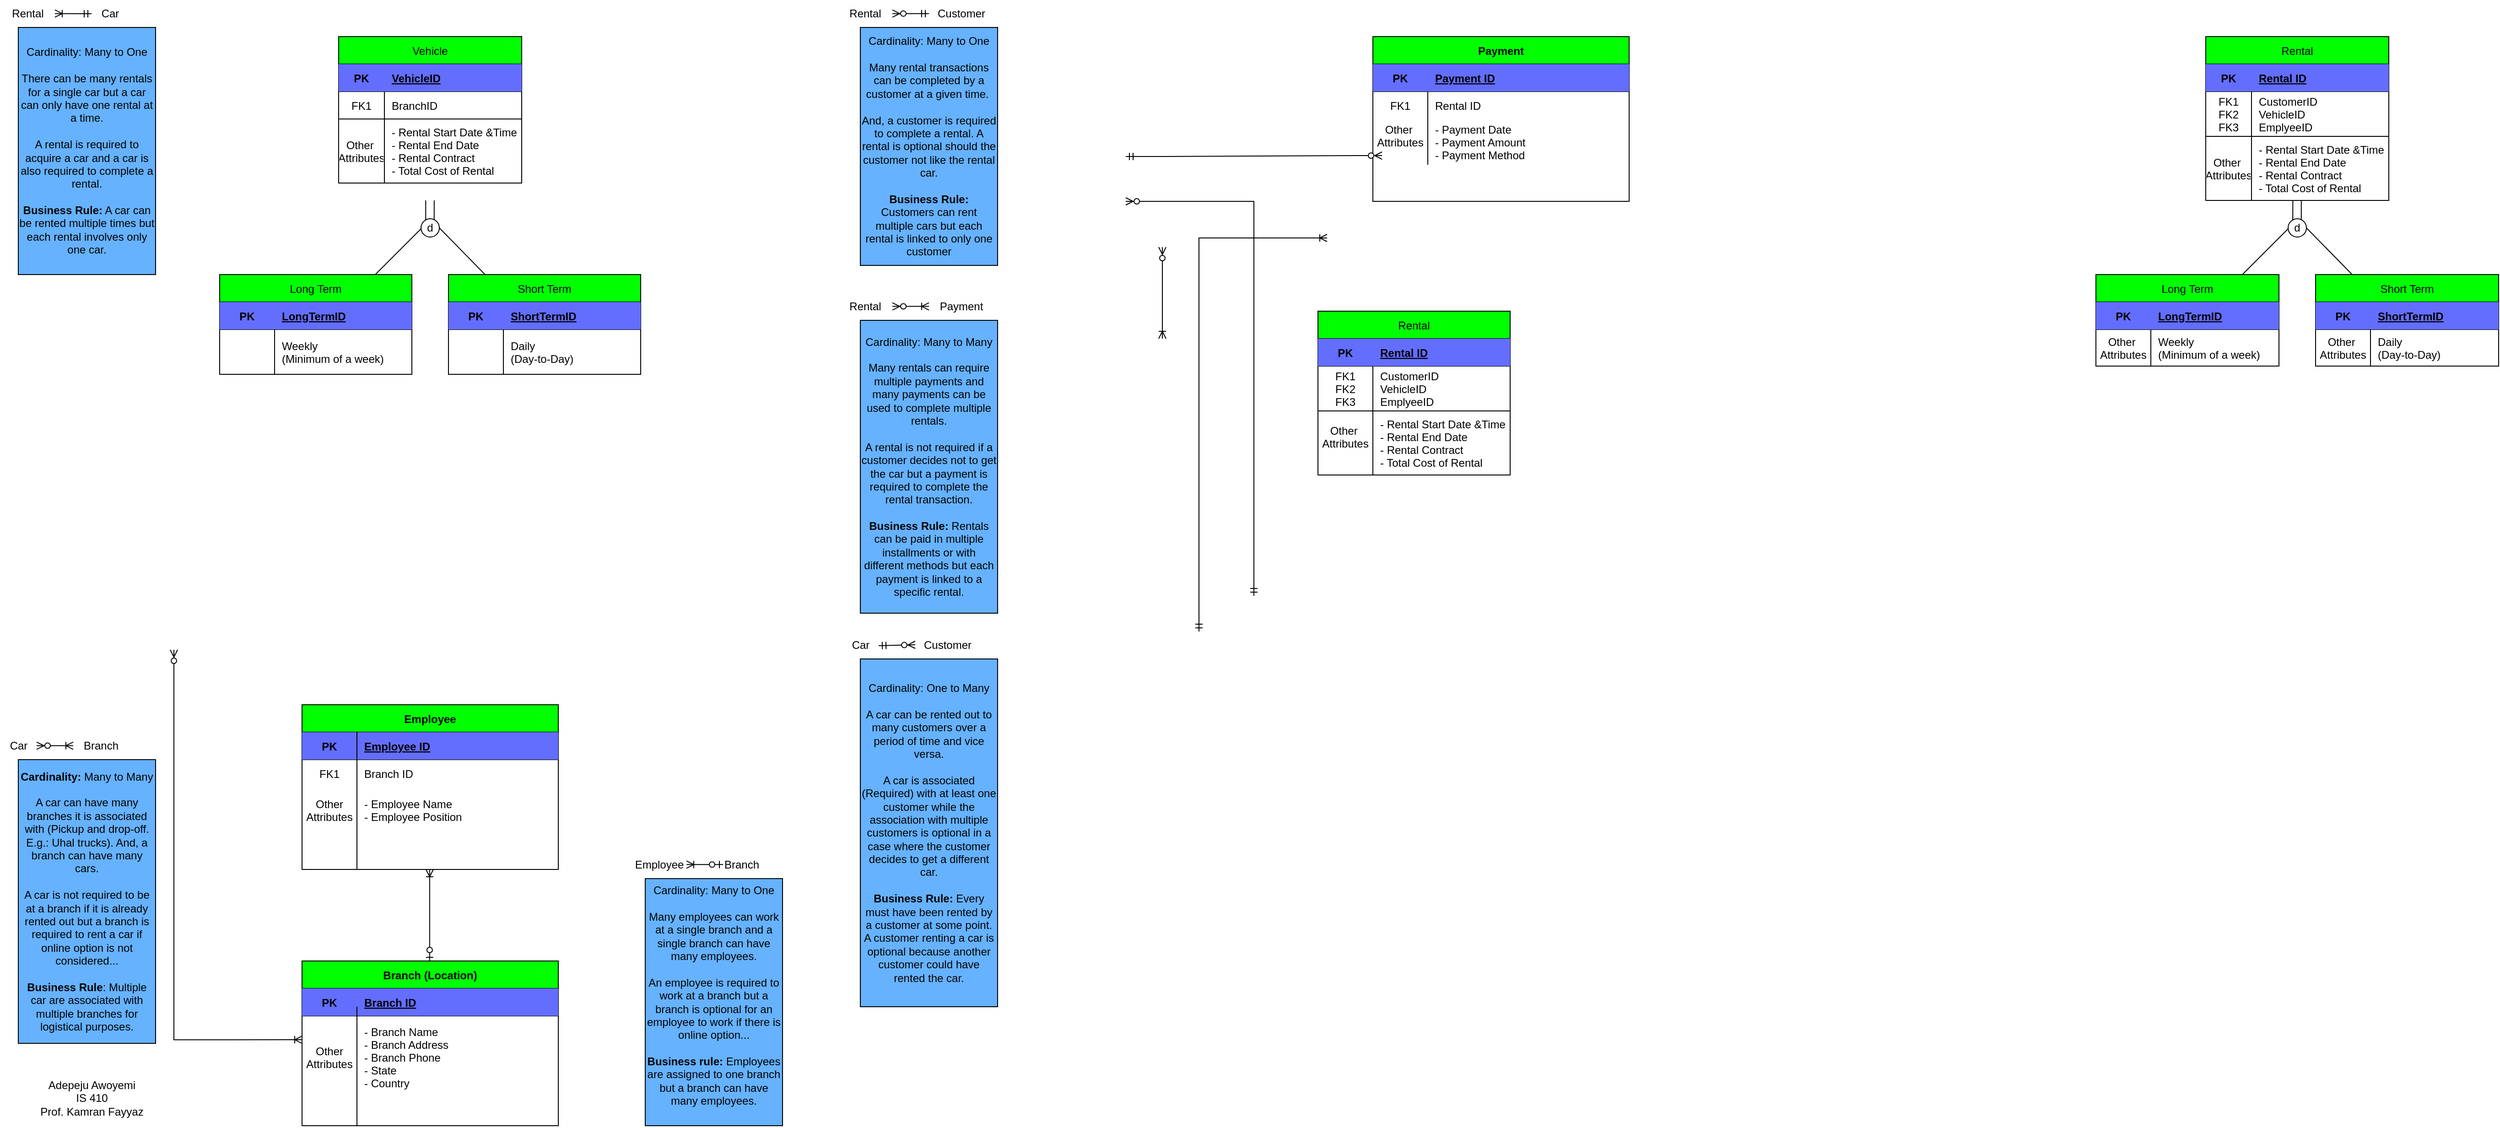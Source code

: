 <mxfile version="24.7.1" type="github">
  <diagram id="R2lEEEUBdFMjLlhIrx00" name="Page-1">
    <mxGraphModel dx="1400" dy="590" grid="1" gridSize="10" guides="1" tooltips="1" connect="1" arrows="1" fold="1" page="1" pageScale="1" pageWidth="850" pageHeight="1100" math="0" shadow="0" extFonts="Permanent Marker^https://fonts.googleapis.com/css?family=Permanent+Marker">
      <root>
        <mxCell id="0" />
        <mxCell id="1" parent="0" />
        <mxCell id="5-_W_V20jvPb3o29qMEB-8" value="Employee" style="shape=table;startSize=30;container=1;collapsible=1;childLayout=tableLayout;fixedRows=1;rowLines=0;fontStyle=1;align=center;resizeLast=1;fillColor=#00FF00;" vertex="1" parent="1">
          <mxGeometry x="360" y="770" width="280" height="180" as="geometry" />
        </mxCell>
        <mxCell id="5-_W_V20jvPb3o29qMEB-9" value="" style="shape=partialRectangle;collapsible=0;dropTarget=0;pointerEvents=0;fillColor=none;points=[[0,0.5],[1,0.5]];portConstraint=eastwest;top=0;left=0;right=0;bottom=1;" vertex="1" parent="5-_W_V20jvPb3o29qMEB-8">
          <mxGeometry y="30" width="280" height="30" as="geometry" />
        </mxCell>
        <mxCell id="5-_W_V20jvPb3o29qMEB-10" value="PK" style="shape=partialRectangle;overflow=hidden;connectable=0;fillColor=#636EFF;top=0;left=0;bottom=0;right=0;fontStyle=1;" vertex="1" parent="5-_W_V20jvPb3o29qMEB-9">
          <mxGeometry width="60" height="30" as="geometry">
            <mxRectangle width="60" height="30" as="alternateBounds" />
          </mxGeometry>
        </mxCell>
        <mxCell id="5-_W_V20jvPb3o29qMEB-11" value="Employee ID" style="shape=partialRectangle;overflow=hidden;connectable=0;fillColor=#636EFF;top=0;left=0;bottom=0;right=0;align=left;spacingLeft=6;fontStyle=5;" vertex="1" parent="5-_W_V20jvPb3o29qMEB-9">
          <mxGeometry x="60" width="220" height="30" as="geometry">
            <mxRectangle width="220" height="30" as="alternateBounds" />
          </mxGeometry>
        </mxCell>
        <mxCell id="5-_W_V20jvPb3o29qMEB-12" value="" style="shape=partialRectangle;collapsible=0;dropTarget=0;pointerEvents=0;fillColor=none;points=[[0,0.5],[1,0.5]];portConstraint=eastwest;top=0;left=0;right=0;bottom=0;" vertex="1" parent="5-_W_V20jvPb3o29qMEB-8">
          <mxGeometry y="60" width="280" height="30" as="geometry" />
        </mxCell>
        <mxCell id="5-_W_V20jvPb3o29qMEB-13" value="FK1" style="shape=partialRectangle;overflow=hidden;connectable=0;fillColor=none;top=0;left=0;bottom=0;right=0;" vertex="1" parent="5-_W_V20jvPb3o29qMEB-12">
          <mxGeometry width="60" height="30" as="geometry">
            <mxRectangle width="60" height="30" as="alternateBounds" />
          </mxGeometry>
        </mxCell>
        <mxCell id="5-_W_V20jvPb3o29qMEB-14" value="Branch ID" style="shape=partialRectangle;overflow=hidden;connectable=0;fillColor=none;top=0;left=0;bottom=0;right=0;align=left;spacingLeft=6;" vertex="1" parent="5-_W_V20jvPb3o29qMEB-12">
          <mxGeometry x="60" width="220" height="30" as="geometry">
            <mxRectangle width="220" height="30" as="alternateBounds" />
          </mxGeometry>
        </mxCell>
        <mxCell id="5-_W_V20jvPb3o29qMEB-15" value="" style="shape=partialRectangle;collapsible=0;dropTarget=0;pointerEvents=0;fillColor=none;points=[[0,0.5],[1,0.5]];portConstraint=eastwest;top=0;left=0;right=0;bottom=0;" vertex="1" parent="5-_W_V20jvPb3o29qMEB-8">
          <mxGeometry y="90" width="280" height="50" as="geometry" />
        </mxCell>
        <mxCell id="5-_W_V20jvPb3o29qMEB-16" value="Other&#xa;Attributes" style="shape=partialRectangle;overflow=hidden;connectable=0;fillColor=none;top=0;left=0;bottom=0;right=0;" vertex="1" parent="5-_W_V20jvPb3o29qMEB-15">
          <mxGeometry width="60" height="50" as="geometry">
            <mxRectangle width="60" height="50" as="alternateBounds" />
          </mxGeometry>
        </mxCell>
        <mxCell id="5-_W_V20jvPb3o29qMEB-17" value="- Employee Name&#xa;- Employee Position" style="shape=partialRectangle;overflow=hidden;connectable=0;fillColor=none;top=0;left=0;bottom=0;right=0;align=left;spacingLeft=6;" vertex="1" parent="5-_W_V20jvPb3o29qMEB-15">
          <mxGeometry x="60" width="220" height="50" as="geometry">
            <mxRectangle width="220" height="50" as="alternateBounds" />
          </mxGeometry>
        </mxCell>
        <mxCell id="5-_W_V20jvPb3o29qMEB-28" value="Vehicle" style="shape=table;startSize=30;container=1;collapsible=1;childLayout=tableLayout;fixedRows=1;rowLines=0;fontStyle=0;align=center;resizeLast=1;fillColor=#00FF00;" vertex="1" parent="1">
          <mxGeometry x="400" y="40" width="200" height="160" as="geometry" />
        </mxCell>
        <mxCell id="5-_W_V20jvPb3o29qMEB-29" value="" style="shape=partialRectangle;collapsible=0;dropTarget=0;pointerEvents=0;fillColor=none;points=[[0,0.5],[1,0.5]];portConstraint=eastwest;top=0;left=0;right=0;bottom=1;" vertex="1" parent="5-_W_V20jvPb3o29qMEB-28">
          <mxGeometry y="30" width="200" height="30" as="geometry" />
        </mxCell>
        <mxCell id="5-_W_V20jvPb3o29qMEB-30" value="PK" style="shape=partialRectangle;overflow=hidden;connectable=0;fillColor=#636EFF;top=0;left=0;bottom=0;right=0;fontStyle=1;" vertex="1" parent="5-_W_V20jvPb3o29qMEB-29">
          <mxGeometry width="50" height="30" as="geometry">
            <mxRectangle width="50" height="30" as="alternateBounds" />
          </mxGeometry>
        </mxCell>
        <mxCell id="5-_W_V20jvPb3o29qMEB-31" value="VehicleID" style="shape=partialRectangle;overflow=hidden;connectable=0;fillColor=#636EFF;top=0;left=0;bottom=0;right=0;align=left;spacingLeft=6;fontStyle=5;" vertex="1" parent="5-_W_V20jvPb3o29qMEB-29">
          <mxGeometry x="50" width="150" height="30" as="geometry">
            <mxRectangle width="150" height="30" as="alternateBounds" />
          </mxGeometry>
        </mxCell>
        <mxCell id="5-_W_V20jvPb3o29qMEB-32" value="" style="shape=partialRectangle;collapsible=0;dropTarget=0;pointerEvents=0;fillColor=none;points=[[0,0.5],[1,0.5]];portConstraint=eastwest;top=0;left=0;right=0;bottom=0;" vertex="1" parent="5-_W_V20jvPb3o29qMEB-28">
          <mxGeometry y="60" width="200" height="30" as="geometry" />
        </mxCell>
        <mxCell id="5-_W_V20jvPb3o29qMEB-33" value="FK1" style="shape=partialRectangle;overflow=hidden;connectable=0;fillColor=none;top=0;left=0;bottom=0;right=0;" vertex="1" parent="5-_W_V20jvPb3o29qMEB-32">
          <mxGeometry width="50" height="30" as="geometry">
            <mxRectangle width="50" height="30" as="alternateBounds" />
          </mxGeometry>
        </mxCell>
        <mxCell id="5-_W_V20jvPb3o29qMEB-34" value="BranchID" style="shape=partialRectangle;overflow=hidden;connectable=0;fillColor=none;top=0;left=0;bottom=0;right=0;align=left;spacingLeft=6;" vertex="1" parent="5-_W_V20jvPb3o29qMEB-32">
          <mxGeometry x="50" width="150" height="30" as="geometry">
            <mxRectangle width="150" height="30" as="alternateBounds" />
          </mxGeometry>
        </mxCell>
        <mxCell id="5-_W_V20jvPb3o29qMEB-38" value="" style="shape=partialRectangle;collapsible=0;dropTarget=0;pointerEvents=0;fillColor=none;points=[[0,0.5],[1,0.5]];portConstraint=eastwest;top=0;left=0;right=0;bottom=0;" vertex="1" parent="5-_W_V20jvPb3o29qMEB-28">
          <mxGeometry y="90" width="200" height="70" as="geometry" />
        </mxCell>
        <mxCell id="5-_W_V20jvPb3o29qMEB-39" value="Other &#xa;Attributes" style="shape=partialRectangle;overflow=hidden;connectable=0;fillColor=none;top=0;left=0;bottom=0;right=0;" vertex="1" parent="5-_W_V20jvPb3o29qMEB-38">
          <mxGeometry width="50" height="70" as="geometry">
            <mxRectangle width="50" height="70" as="alternateBounds" />
          </mxGeometry>
        </mxCell>
        <mxCell id="5-_W_V20jvPb3o29qMEB-40" value="- Rental Start Date &amp;Time&#xa;- Rental End Date &#xa;- Rental Contract&#xa;- Total Cost of Rental" style="shape=partialRectangle;overflow=hidden;connectable=0;fillColor=none;top=0;left=0;bottom=0;right=0;align=left;spacingLeft=6;" vertex="1" parent="5-_W_V20jvPb3o29qMEB-38">
          <mxGeometry x="50" width="150" height="70" as="geometry">
            <mxRectangle width="150" height="70" as="alternateBounds" />
          </mxGeometry>
        </mxCell>
        <mxCell id="5-_W_V20jvPb3o29qMEB-41" value="" style="endArrow=none;html=1;rounded=0;entryX=0.998;entryY=0;entryDx=0;entryDy=0;entryPerimeter=0;exitX=0;exitY=0;exitDx=0;exitDy=0;exitPerimeter=0;" edge="1" parent="5-_W_V20jvPb3o29qMEB-28" target="5-_W_V20jvPb3o29qMEB-38" source="5-_W_V20jvPb3o29qMEB-38">
          <mxGeometry width="50" height="50" relative="1" as="geometry">
            <mxPoint y="108" as="sourcePoint" />
            <mxPoint x="240" y="100" as="targetPoint" />
          </mxGeometry>
        </mxCell>
        <mxCell id="5-_W_V20jvPb3o29qMEB-42" value="Branch (Location)" style="shape=table;startSize=30;container=1;collapsible=1;childLayout=tableLayout;fixedRows=1;rowLines=0;fontStyle=1;align=center;resizeLast=1;fillColor=#00FF00;" vertex="1" parent="1">
          <mxGeometry x="360" y="1050" width="280" height="180" as="geometry" />
        </mxCell>
        <mxCell id="5-_W_V20jvPb3o29qMEB-43" value="" style="shape=partialRectangle;collapsible=0;dropTarget=0;pointerEvents=0;fillColor=none;points=[[0,0.5],[1,0.5]];portConstraint=eastwest;top=0;left=0;right=0;bottom=1;" vertex="1" parent="5-_W_V20jvPb3o29qMEB-42">
          <mxGeometry y="30" width="280" height="30" as="geometry" />
        </mxCell>
        <mxCell id="5-_W_V20jvPb3o29qMEB-44" value="PK" style="shape=partialRectangle;overflow=hidden;connectable=0;fillColor=#636EFF;top=0;left=0;bottom=0;right=0;fontStyle=1;" vertex="1" parent="5-_W_V20jvPb3o29qMEB-43">
          <mxGeometry width="60" height="30" as="geometry">
            <mxRectangle width="60" height="30" as="alternateBounds" />
          </mxGeometry>
        </mxCell>
        <mxCell id="5-_W_V20jvPb3o29qMEB-45" value="Branch ID" style="shape=partialRectangle;overflow=hidden;connectable=0;fillColor=#636EFF;top=0;left=0;bottom=0;right=0;align=left;spacingLeft=6;fontStyle=5;" vertex="1" parent="5-_W_V20jvPb3o29qMEB-43">
          <mxGeometry x="60" width="220" height="30" as="geometry">
            <mxRectangle width="220" height="30" as="alternateBounds" />
          </mxGeometry>
        </mxCell>
        <mxCell id="5-_W_V20jvPb3o29qMEB-46" value="" style="shape=partialRectangle;collapsible=0;dropTarget=0;pointerEvents=0;fillColor=none;points=[[0,0.5],[1,0.5]];portConstraint=eastwest;top=0;left=0;right=0;bottom=0;" vertex="1" parent="5-_W_V20jvPb3o29qMEB-42">
          <mxGeometry y="60" width="280" height="90" as="geometry" />
        </mxCell>
        <mxCell id="5-_W_V20jvPb3o29qMEB-47" value="Other&#xa;Attributes" style="shape=partialRectangle;overflow=hidden;connectable=0;fillColor=none;top=0;left=0;bottom=0;right=0;" vertex="1" parent="5-_W_V20jvPb3o29qMEB-46">
          <mxGeometry width="60" height="90" as="geometry">
            <mxRectangle width="60" height="90" as="alternateBounds" />
          </mxGeometry>
        </mxCell>
        <mxCell id="5-_W_V20jvPb3o29qMEB-48" value="- Branch Name&#xa;- Branch Address&#xa;- Branch Phone&#xa;- State&#xa;- Country" style="shape=partialRectangle;overflow=hidden;connectable=0;fillColor=none;top=0;left=0;bottom=0;right=0;align=left;spacingLeft=6;" vertex="1" parent="5-_W_V20jvPb3o29qMEB-46">
          <mxGeometry x="60" width="220" height="90" as="geometry">
            <mxRectangle width="220" height="90" as="alternateBounds" />
          </mxGeometry>
        </mxCell>
        <mxCell id="5-_W_V20jvPb3o29qMEB-49" value="Payment" style="shape=table;startSize=30;container=1;collapsible=1;childLayout=tableLayout;fixedRows=1;rowLines=0;fontStyle=1;align=center;resizeLast=1;fillColor=#00FF00;" vertex="1" parent="1">
          <mxGeometry x="1530" y="40" width="280" height="180" as="geometry" />
        </mxCell>
        <mxCell id="5-_W_V20jvPb3o29qMEB-50" value="" style="shape=partialRectangle;collapsible=0;dropTarget=0;pointerEvents=0;fillColor=none;points=[[0,0.5],[1,0.5]];portConstraint=eastwest;top=0;left=0;right=0;bottom=1;" vertex="1" parent="5-_W_V20jvPb3o29qMEB-49">
          <mxGeometry y="30" width="280" height="30" as="geometry" />
        </mxCell>
        <mxCell id="5-_W_V20jvPb3o29qMEB-51" value="PK" style="shape=partialRectangle;overflow=hidden;connectable=0;fillColor=#636EFF;top=0;left=0;bottom=0;right=0;fontStyle=1;" vertex="1" parent="5-_W_V20jvPb3o29qMEB-50">
          <mxGeometry width="60" height="30" as="geometry">
            <mxRectangle width="60" height="30" as="alternateBounds" />
          </mxGeometry>
        </mxCell>
        <mxCell id="5-_W_V20jvPb3o29qMEB-52" value="Payment ID" style="shape=partialRectangle;overflow=hidden;connectable=0;fillColor=#636EFF;top=0;left=0;bottom=0;right=0;align=left;spacingLeft=6;fontStyle=5;" vertex="1" parent="5-_W_V20jvPb3o29qMEB-50">
          <mxGeometry x="60" width="220" height="30" as="geometry">
            <mxRectangle width="220" height="30" as="alternateBounds" />
          </mxGeometry>
        </mxCell>
        <mxCell id="5-_W_V20jvPb3o29qMEB-53" value="" style="shape=partialRectangle;collapsible=0;dropTarget=0;pointerEvents=0;fillColor=none;points=[[0,0.5],[1,0.5]];portConstraint=eastwest;top=0;left=0;right=0;bottom=0;" vertex="1" parent="5-_W_V20jvPb3o29qMEB-49">
          <mxGeometry y="60" width="280" height="30" as="geometry" />
        </mxCell>
        <mxCell id="5-_W_V20jvPb3o29qMEB-54" value="FK1" style="shape=partialRectangle;overflow=hidden;connectable=0;fillColor=none;top=0;left=0;bottom=0;right=0;" vertex="1" parent="5-_W_V20jvPb3o29qMEB-53">
          <mxGeometry width="60" height="30" as="geometry">
            <mxRectangle width="60" height="30" as="alternateBounds" />
          </mxGeometry>
        </mxCell>
        <mxCell id="5-_W_V20jvPb3o29qMEB-55" value="Rental ID" style="shape=partialRectangle;overflow=hidden;connectable=0;fillColor=none;top=0;left=0;bottom=0;right=0;align=left;spacingLeft=6;" vertex="1" parent="5-_W_V20jvPb3o29qMEB-53">
          <mxGeometry x="60" width="220" height="30" as="geometry">
            <mxRectangle width="220" height="30" as="alternateBounds" />
          </mxGeometry>
        </mxCell>
        <mxCell id="5-_W_V20jvPb3o29qMEB-56" value="" style="shape=partialRectangle;collapsible=0;dropTarget=0;pointerEvents=0;fillColor=none;points=[[0,0.5],[1,0.5]];portConstraint=eastwest;top=0;left=0;right=0;bottom=0;" vertex="1" parent="5-_W_V20jvPb3o29qMEB-49">
          <mxGeometry y="90" width="280" height="50" as="geometry" />
        </mxCell>
        <mxCell id="5-_W_V20jvPb3o29qMEB-57" value="Other &#xa;Attributes&#xa;" style="shape=partialRectangle;overflow=hidden;connectable=0;fillColor=none;top=0;left=0;bottom=0;right=0;" vertex="1" parent="5-_W_V20jvPb3o29qMEB-56">
          <mxGeometry width="60" height="50" as="geometry">
            <mxRectangle width="60" height="50" as="alternateBounds" />
          </mxGeometry>
        </mxCell>
        <mxCell id="5-_W_V20jvPb3o29qMEB-58" value="- Payment Date&#xa;- Payment Amount&#xa;- Payment Method" style="shape=partialRectangle;overflow=hidden;connectable=0;fillColor=none;top=0;left=0;bottom=0;right=0;align=left;spacingLeft=6;" vertex="1" parent="5-_W_V20jvPb3o29qMEB-56">
          <mxGeometry x="60" width="220" height="50" as="geometry">
            <mxRectangle width="220" height="50" as="alternateBounds" />
          </mxGeometry>
        </mxCell>
        <mxCell id="5-_W_V20jvPb3o29qMEB-59" value="" style="fontSize=12;html=1;endArrow=ERoneToMany;startArrow=ERmandOne;rounded=0;jumpStyle=line;elbow=vertical;exitX=0.5;exitY=0;exitDx=0;exitDy=0;" edge="1" parent="1">
          <mxGeometry width="100" height="100" relative="1" as="geometry">
            <mxPoint x="1340" y="690" as="sourcePoint" />
            <mxPoint x="1480" y="260" as="targetPoint" />
            <Array as="points">
              <mxPoint x="1340" y="390" />
              <mxPoint x="1340" y="320" />
              <mxPoint x="1340" y="260" />
            </Array>
          </mxGeometry>
        </mxCell>
        <mxCell id="5-_W_V20jvPb3o29qMEB-60" value="" style="edgeStyle=entityRelationEdgeStyle;fontSize=12;html=1;endArrow=ERzeroToMany;startArrow=ERmandOne;rounded=0;" edge="1" parent="1">
          <mxGeometry width="100" height="100" relative="1" as="geometry">
            <mxPoint x="1260" y="171" as="sourcePoint" />
            <mxPoint x="1540" y="170" as="targetPoint" />
          </mxGeometry>
        </mxCell>
        <mxCell id="5-_W_V20jvPb3o29qMEB-61" value="" style="edgeStyle=elbowEdgeStyle;fontSize=12;html=1;endArrow=ERzeroToMany;startArrow=ERmandOne;rounded=0;" edge="1" parent="1">
          <mxGeometry width="100" height="100" relative="1" as="geometry">
            <mxPoint x="1400" y="651" as="sourcePoint" />
            <mxPoint x="1260" y="220" as="targetPoint" />
            <Array as="points">
              <mxPoint x="1400" y="431" />
            </Array>
          </mxGeometry>
        </mxCell>
        <mxCell id="5-_W_V20jvPb3o29qMEB-62" value="" style="edgeStyle=elbowEdgeStyle;fontSize=12;html=1;endArrow=ERoneToMany;startArrow=ERzeroToOne;rounded=0;elbow=vertical;" edge="1" parent="1">
          <mxGeometry width="100" height="100" relative="1" as="geometry">
            <mxPoint x="499.44" y="1050" as="sourcePoint" />
            <mxPoint x="499.44" y="950" as="targetPoint" />
            <Array as="points">
              <mxPoint x="469.44" y="1000" />
            </Array>
          </mxGeometry>
        </mxCell>
        <mxCell id="5-_W_V20jvPb3o29qMEB-68" value="" style="endArrow=none;html=1;rounded=0;" edge="1" parent="1">
          <mxGeometry width="50" height="50" relative="1" as="geometry">
            <mxPoint x="420" y="950" as="sourcePoint" />
            <mxPoint x="420" y="800" as="targetPoint" />
          </mxGeometry>
        </mxCell>
        <mxCell id="5-_W_V20jvPb3o29qMEB-69" value="" style="fontSize=12;html=1;endArrow=ERoneToMany;startArrow=ERzeroToMany;rounded=0;" edge="1" parent="1">
          <mxGeometry width="100" height="100" relative="1" as="geometry">
            <mxPoint x="1300" y="270" as="sourcePoint" />
            <mxPoint x="1300" y="370" as="targetPoint" />
          </mxGeometry>
        </mxCell>
        <mxCell id="5-_W_V20jvPb3o29qMEB-70" value="" style="edgeStyle=orthogonalEdgeStyle;fontSize=12;html=1;endArrow=ERoneToMany;startArrow=ERzeroToMany;rounded=0;entryX=0;entryY=0.5;entryDx=0;entryDy=0;" edge="1" parent="1">
          <mxGeometry width="100" height="100" relative="1" as="geometry">
            <mxPoint x="220" y="710" as="sourcePoint" />
            <mxPoint x="360" y="1136.05" as="targetPoint" />
            <Array as="points">
              <mxPoint x="220" y="1136" />
            </Array>
          </mxGeometry>
        </mxCell>
        <mxCell id="5-_W_V20jvPb3o29qMEB-71" value="" style="fontSize=12;html=1;endArrow=ERoneToMany;startArrow=ERmandOne;rounded=0;jumpStyle=line;elbow=vertical;entryX=-0.088;entryY=0.548;entryDx=0;entryDy=0;entryPerimeter=0;" edge="1" parent="1">
          <mxGeometry width="100" height="100" relative="1" as="geometry">
            <mxPoint x="130" y="15" as="sourcePoint" />
            <mxPoint x="90" y="14.82" as="targetPoint" />
            <Array as="points" />
          </mxGeometry>
        </mxCell>
        <mxCell id="5-_W_V20jvPb3o29qMEB-72" value="Car" style="text;html=1;align=center;verticalAlign=middle;resizable=0;points=[];autosize=1;strokeColor=none;fillColor=none;" vertex="1" parent="1">
          <mxGeometry x="130" width="40" height="30" as="geometry" />
        </mxCell>
        <mxCell id="5-_W_V20jvPb3o29qMEB-73" value="Rental" style="text;html=1;align=center;verticalAlign=middle;resizable=0;points=[];autosize=1;strokeColor=none;fillColor=none;" vertex="1" parent="1">
          <mxGeometry x="30" width="60" height="30" as="geometry" />
        </mxCell>
        <mxCell id="5-_W_V20jvPb3o29qMEB-74" value="Rental" style="text;html=1;align=center;verticalAlign=middle;resizable=0;points=[];autosize=1;strokeColor=none;fillColor=none;" vertex="1" parent="1">
          <mxGeometry x="945" y="320" width="60" height="30" as="geometry" />
        </mxCell>
        <mxCell id="5-_W_V20jvPb3o29qMEB-75" value="" style="fontSize=12;html=1;endArrow=ERoneToMany;startArrow=ERzeroToMany;rounded=0;" edge="1" parent="1">
          <mxGeometry width="100" height="100" relative="1" as="geometry">
            <mxPoint x="1005" y="334.77" as="sourcePoint" />
            <mxPoint x="1045" y="334.77" as="targetPoint" />
          </mxGeometry>
        </mxCell>
        <mxCell id="5-_W_V20jvPb3o29qMEB-76" value="Payment" style="text;html=1;align=center;verticalAlign=middle;resizable=0;points=[];autosize=1;strokeColor=none;fillColor=none;" vertex="1" parent="1">
          <mxGeometry x="1045" y="320" width="70" height="30" as="geometry" />
        </mxCell>
        <mxCell id="5-_W_V20jvPb3o29qMEB-77" value="Customer" style="text;html=1;align=center;verticalAlign=middle;resizable=0;points=[];autosize=1;strokeColor=none;fillColor=none;" vertex="1" parent="1">
          <mxGeometry x="1040" width="80" height="30" as="geometry" />
        </mxCell>
        <mxCell id="5-_W_V20jvPb3o29qMEB-78" value="" style="fontSize=12;html=1;endArrow=ERzeroToMany;startArrow=ERmandOne;rounded=0;" edge="1" parent="1">
          <mxGeometry width="100" height="100" relative="1" as="geometry">
            <mxPoint x="1045" y="14.82" as="sourcePoint" />
            <mxPoint x="1005" y="14.82" as="targetPoint" />
          </mxGeometry>
        </mxCell>
        <mxCell id="5-_W_V20jvPb3o29qMEB-79" value="Rental" style="text;html=1;align=center;verticalAlign=middle;resizable=0;points=[];autosize=1;strokeColor=none;fillColor=none;" vertex="1" parent="1">
          <mxGeometry x="945" width="60" height="30" as="geometry" />
        </mxCell>
        <mxCell id="5-_W_V20jvPb3o29qMEB-80" value="Car" style="text;html=1;align=center;verticalAlign=middle;resizable=0;points=[];autosize=1;strokeColor=none;fillColor=none;" vertex="1" parent="1">
          <mxGeometry x="950" y="690" width="40" height="30" as="geometry" />
        </mxCell>
        <mxCell id="5-_W_V20jvPb3o29qMEB-81" value="Customer" style="text;html=1;align=center;verticalAlign=middle;resizable=0;points=[];autosize=1;strokeColor=none;fillColor=none;" vertex="1" parent="1">
          <mxGeometry x="1025" y="690" width="80" height="30" as="geometry" />
        </mxCell>
        <mxCell id="5-_W_V20jvPb3o29qMEB-82" value="" style="fontSize=12;html=1;endArrow=ERzeroToMany;startArrow=ERmandOne;rounded=0;" edge="1" parent="1">
          <mxGeometry width="100" height="100" relative="1" as="geometry">
            <mxPoint x="990" y="705.5" as="sourcePoint" />
            <mxPoint x="1030" y="704.5" as="targetPoint" />
          </mxGeometry>
        </mxCell>
        <mxCell id="5-_W_V20jvPb3o29qMEB-83" value="" style="fontSize=12;html=1;endArrow=ERoneToMany;startArrow=ERzeroToMany;rounded=0;" edge="1" parent="1">
          <mxGeometry width="100" height="100" relative="1" as="geometry">
            <mxPoint x="70" y="814.76" as="sourcePoint" />
            <mxPoint x="110" y="814.76" as="targetPoint" />
            <Array as="points">
              <mxPoint x="80" y="814.76" />
            </Array>
          </mxGeometry>
        </mxCell>
        <mxCell id="5-_W_V20jvPb3o29qMEB-84" value="Car" style="text;html=1;align=center;verticalAlign=middle;resizable=0;points=[];autosize=1;strokeColor=none;fillColor=none;" vertex="1" parent="1">
          <mxGeometry x="30" y="800" width="40" height="30" as="geometry" />
        </mxCell>
        <mxCell id="5-_W_V20jvPb3o29qMEB-85" value="Branch" style="text;html=1;align=center;verticalAlign=middle;resizable=0;points=[];autosize=1;strokeColor=none;fillColor=none;" vertex="1" parent="1">
          <mxGeometry x="110" y="800" width="60" height="30" as="geometry" />
        </mxCell>
        <mxCell id="5-_W_V20jvPb3o29qMEB-86" value="Employee" style="text;html=1;align=center;verticalAlign=middle;resizable=0;points=[];autosize=1;strokeColor=none;fillColor=none;" vertex="1" parent="1">
          <mxGeometry x="710" y="930" width="80" height="30" as="geometry" />
        </mxCell>
        <mxCell id="5-_W_V20jvPb3o29qMEB-87" value="Branch" style="text;html=1;align=center;verticalAlign=middle;resizable=0;points=[];autosize=1;strokeColor=none;fillColor=none;" vertex="1" parent="1">
          <mxGeometry x="810" y="930" width="60" height="30" as="geometry" />
        </mxCell>
        <mxCell id="5-_W_V20jvPb3o29qMEB-88" value="" style="edgeStyle=elbowEdgeStyle;fontSize=12;html=1;endArrow=ERoneToMany;startArrow=ERzeroToOne;rounded=0;elbow=vertical;" edge="1" parent="1">
          <mxGeometry width="100" height="100" relative="1" as="geometry">
            <mxPoint x="820" y="944.68" as="sourcePoint" />
            <mxPoint x="780" y="944.68" as="targetPoint" />
            <Array as="points">
              <mxPoint x="820" y="944.68" />
            </Array>
          </mxGeometry>
        </mxCell>
        <mxCell id="5-_W_V20jvPb3o29qMEB-89" value="" style="endArrow=none;html=1;rounded=0;" edge="1" parent="1">
          <mxGeometry width="50" height="50" relative="1" as="geometry">
            <mxPoint x="420" y="1230" as="sourcePoint" />
            <mxPoint x="420" y="1100" as="targetPoint" />
          </mxGeometry>
        </mxCell>
        <mxCell id="5-_W_V20jvPb3o29qMEB-91" value="Cardinality: Many to One&lt;div&gt;&lt;br&gt;&lt;/div&gt;&lt;div&gt;There can be many rentals for a single car but a car can only have one rental at a time.&lt;br&gt;&lt;br&gt;A rental is required to acquire a car and a car is also required to complete a rental.&lt;/div&gt;&lt;div&gt;&lt;br&gt;&lt;/div&gt;&lt;div&gt;&lt;b&gt;Business Rule:&lt;/b&gt; A car can be rented multiple times but each rental involves only one car.&lt;/div&gt;" style="whiteSpace=wrap;html=1;fillColor=#66B2FF;" vertex="1" parent="1">
          <mxGeometry x="50" y="30" width="150" height="270" as="geometry" />
        </mxCell>
        <mxCell id="5-_W_V20jvPb3o29qMEB-92" value="&lt;b&gt;Cardinality:&lt;/b&gt; Many to Many&lt;div&gt;&lt;br&gt;&lt;/div&gt;&lt;div&gt;A car can have many branches it is associated with (Pickup and drop-off. E.g.: Uhal trucks). And, a branch can have many cars.&lt;/div&gt;&lt;div&gt;&lt;br&gt;&lt;/div&gt;&lt;div&gt;A car is not required to be at a branch if it is already rented out but a branch is required to rent a car if online option is not considered...&lt;/div&gt;&lt;div&gt;&lt;br&gt;&lt;/div&gt;&lt;div&gt;&lt;b&gt;Business Rule&lt;/b&gt;: Multiple car are associated with multiple branches for logistical purposes.&lt;/div&gt;" style="whiteSpace=wrap;html=1;fillColor=#66B2FF;" vertex="1" parent="1">
          <mxGeometry x="50" y="830" width="150" height="310" as="geometry" />
        </mxCell>
        <mxCell id="5-_W_V20jvPb3o29qMEB-93" value="Cardinality: One to Many&lt;div&gt;&lt;br&gt;&lt;/div&gt;&lt;div&gt;A car can be rented out to many customers over a period of time and vice versa.&lt;/div&gt;&lt;div&gt;&lt;br&gt;&lt;/div&gt;&lt;div&gt;A car is associated (Required) with at least one customer while the association with multiple customers is optional in a case where the customer decides to get a different car.&lt;/div&gt;&lt;div&gt;&lt;br&gt;&lt;/div&gt;&lt;div&gt;&lt;b&gt;Business Rule:&lt;/b&gt; Every must have been rented by a customer at some point. A customer renting a car is optional because another customer could have rented the car.&lt;/div&gt;" style="whiteSpace=wrap;html=1;fillColor=#66B2FF;" vertex="1" parent="1">
          <mxGeometry x="970" y="720" width="150" height="380" as="geometry" />
        </mxCell>
        <mxCell id="5-_W_V20jvPb3o29qMEB-94" value="Cardinality: Many to One&lt;div&gt;&lt;br&gt;&lt;/div&gt;&lt;div&gt;Many employees can work at a single branch and a single branch can have many employees.&lt;/div&gt;&lt;div&gt;&lt;br&gt;&lt;/div&gt;&lt;div&gt;An employee is required to work at a branch but a branch is optional for an employee to work if there is online option...&lt;/div&gt;&lt;div&gt;&lt;br&gt;&lt;/div&gt;&lt;div&gt;&lt;b&gt;Business rule:&lt;/b&gt; Employees are assigned to one branch but a branch can have many employees.&lt;/div&gt;&lt;div&gt;&lt;br&gt;&lt;/div&gt;" style="whiteSpace=wrap;html=1;fillColor=#66B2FF;" vertex="1" parent="1">
          <mxGeometry x="735" y="960" width="150" height="270" as="geometry" />
        </mxCell>
        <mxCell id="5-_W_V20jvPb3o29qMEB-95" value="Cardinality: Many to Many&lt;div&gt;&lt;br&gt;&lt;/div&gt;&lt;div&gt;Many rentals can require multiple payments and many payments can be used to complete multiple rentals.&lt;/div&gt;&lt;div&gt;&lt;br&gt;&lt;/div&gt;&lt;div&gt;A rental is not required if a customer decides not to get the car but a payment is required to complete the rental transaction.&lt;/div&gt;&lt;div&gt;&lt;br&gt;&lt;/div&gt;&lt;div&gt;&lt;b&gt;Business Rule:&lt;/b&gt; Rentals can be paid in multiple installments or with different methods but each payment is linked to a specific rental.&lt;/div&gt;" style="whiteSpace=wrap;html=1;fillColor=#66B2FF;" vertex="1" parent="1">
          <mxGeometry x="970" y="350" width="150" height="320" as="geometry" />
        </mxCell>
        <mxCell id="5-_W_V20jvPb3o29qMEB-96" value="Cardinality: Many to One&lt;div&gt;&lt;br&gt;&lt;/div&gt;&lt;div&gt;Many rental transactions can be completed by a customer at a given time.&amp;nbsp;&lt;/div&gt;&lt;div&gt;&lt;br&gt;&lt;/div&gt;&lt;div&gt;And, a customer is required to complete a rental. A rental is optional should the customer not like the rental car.&lt;/div&gt;&lt;div&gt;&lt;br&gt;&lt;/div&gt;&lt;div&gt;&lt;b&gt;Business Rule:&lt;/b&gt; Customers can rent multiple cars but each rental is linked to only one customer&lt;/div&gt;" style="whiteSpace=wrap;html=1;fillColor=#66B2FF;" vertex="1" parent="1">
          <mxGeometry x="970" y="30" width="150" height="260" as="geometry" />
        </mxCell>
        <mxCell id="5-_W_V20jvPb3o29qMEB-97" value="Adepeju Awoyemi&lt;div&gt;IS 410&lt;/div&gt;&lt;div&gt;Prof. Kamran Fayyaz&lt;/div&gt;" style="text;html=1;align=center;verticalAlign=middle;resizable=0;points=[];autosize=1;strokeColor=none;fillColor=none;" vertex="1" parent="1">
          <mxGeometry x="60" y="1170" width="140" height="60" as="geometry" />
        </mxCell>
        <mxCell id="5-_W_V20jvPb3o29qMEB-110" value="" style="shape=link;html=1;rounded=0;exitX=0.497;exitY=1.051;exitDx=0;exitDy=0;exitPerimeter=0;width=-9.259;" edge="1" parent="1">
          <mxGeometry width="100" relative="1" as="geometry">
            <mxPoint x="499.78" y="219" as="sourcePoint" />
            <mxPoint x="499.72" y="249" as="targetPoint" />
          </mxGeometry>
        </mxCell>
        <mxCell id="5-_W_V20jvPb3o29qMEB-111" value="d" style="ellipse;whiteSpace=wrap;html=1;aspect=fixed;" vertex="1" parent="1">
          <mxGeometry x="490" y="239" width="20" height="20" as="geometry" />
        </mxCell>
        <mxCell id="5-_W_V20jvPb3o29qMEB-134" value="Rental" style="shape=table;startSize=30;container=1;collapsible=1;childLayout=tableLayout;fixedRows=1;rowLines=0;fontStyle=0;align=center;resizeLast=1;fillColor=#00FF00;" vertex="1" parent="1">
          <mxGeometry x="1470" y="340" width="210" height="179" as="geometry" />
        </mxCell>
        <mxCell id="5-_W_V20jvPb3o29qMEB-135" value="" style="shape=partialRectangle;collapsible=0;dropTarget=0;pointerEvents=0;fillColor=none;points=[[0,0.5],[1,0.5]];portConstraint=eastwest;top=0;left=0;right=0;bottom=1;" vertex="1" parent="5-_W_V20jvPb3o29qMEB-134">
          <mxGeometry y="30" width="210" height="30" as="geometry" />
        </mxCell>
        <mxCell id="5-_W_V20jvPb3o29qMEB-136" value="PK" style="shape=partialRectangle;overflow=hidden;connectable=0;fillColor=#636EFF;top=0;left=0;bottom=0;right=0;fontStyle=1;" vertex="1" parent="5-_W_V20jvPb3o29qMEB-135">
          <mxGeometry width="60" height="30" as="geometry">
            <mxRectangle width="60" height="30" as="alternateBounds" />
          </mxGeometry>
        </mxCell>
        <mxCell id="5-_W_V20jvPb3o29qMEB-137" value="Rental ID" style="shape=partialRectangle;overflow=hidden;connectable=0;fillColor=#636EFF;top=0;left=0;bottom=0;right=0;align=left;spacingLeft=6;fontStyle=5;" vertex="1" parent="5-_W_V20jvPb3o29qMEB-135">
          <mxGeometry x="60" width="150" height="30" as="geometry">
            <mxRectangle width="150" height="30" as="alternateBounds" />
          </mxGeometry>
        </mxCell>
        <mxCell id="5-_W_V20jvPb3o29qMEB-138" value="" style="shape=partialRectangle;collapsible=0;dropTarget=0;pointerEvents=0;fillColor=none;points=[[0,0.5],[1,0.5]];portConstraint=eastwest;top=0;left=0;right=0;bottom=0;" vertex="1" parent="5-_W_V20jvPb3o29qMEB-134">
          <mxGeometry y="60" width="210" height="49" as="geometry" />
        </mxCell>
        <mxCell id="5-_W_V20jvPb3o29qMEB-139" value="FK1&#xa;FK2&#xa;FK3" style="shape=partialRectangle;overflow=hidden;connectable=0;fillColor=none;top=0;left=0;bottom=0;right=0;" vertex="1" parent="5-_W_V20jvPb3o29qMEB-138">
          <mxGeometry width="60" height="49" as="geometry">
            <mxRectangle width="60" height="49" as="alternateBounds" />
          </mxGeometry>
        </mxCell>
        <mxCell id="5-_W_V20jvPb3o29qMEB-140" value="CustomerID&#xa;VehicleID&#xa;EmplyeeID" style="shape=partialRectangle;overflow=hidden;connectable=0;fillColor=none;top=0;left=0;bottom=0;right=0;align=left;spacingLeft=6;" vertex="1" parent="5-_W_V20jvPb3o29qMEB-138">
          <mxGeometry x="60" width="150" height="49" as="geometry">
            <mxRectangle width="150" height="49" as="alternateBounds" />
          </mxGeometry>
        </mxCell>
        <mxCell id="5-_W_V20jvPb3o29qMEB-141" value="" style="shape=partialRectangle;collapsible=0;dropTarget=0;pointerEvents=0;fillColor=none;points=[[0,0.5],[1,0.5]];portConstraint=eastwest;top=0;left=0;right=0;bottom=0;" vertex="1" parent="5-_W_V20jvPb3o29qMEB-134">
          <mxGeometry y="109" width="210" height="70" as="geometry" />
        </mxCell>
        <mxCell id="5-_W_V20jvPb3o29qMEB-142" value="Other &#xa;Attributes&#xa;" style="shape=partialRectangle;overflow=hidden;connectable=0;fillColor=none;top=0;left=0;bottom=0;right=0;" vertex="1" parent="5-_W_V20jvPb3o29qMEB-141">
          <mxGeometry width="60" height="70" as="geometry">
            <mxRectangle width="60" height="70" as="alternateBounds" />
          </mxGeometry>
        </mxCell>
        <mxCell id="5-_W_V20jvPb3o29qMEB-143" value="- Rental Start Date &amp;Time&#xa;- Rental End Date &#xa;- Rental Contract&#xa;- Total Cost of Rental" style="shape=partialRectangle;overflow=hidden;connectable=0;fillColor=none;top=0;left=0;bottom=0;right=0;align=left;spacingLeft=6;" vertex="1" parent="5-_W_V20jvPb3o29qMEB-141">
          <mxGeometry x="60" width="150" height="70" as="geometry">
            <mxRectangle width="150" height="70" as="alternateBounds" />
          </mxGeometry>
        </mxCell>
        <mxCell id="5-_W_V20jvPb3o29qMEB-144" value="" style="endArrow=none;html=1;rounded=0;entryX=0.998;entryY=0;entryDx=0;entryDy=0;entryPerimeter=0;exitX=0;exitY=0;exitDx=0;exitDy=0;exitPerimeter=0;" edge="1" parent="5-_W_V20jvPb3o29qMEB-134" source="5-_W_V20jvPb3o29qMEB-141" target="5-_W_V20jvPb3o29qMEB-141">
          <mxGeometry width="50" height="50" relative="1" as="geometry">
            <mxPoint y="108" as="sourcePoint" />
            <mxPoint x="240" y="100" as="targetPoint" />
          </mxGeometry>
        </mxCell>
        <mxCell id="5-_W_V20jvPb3o29qMEB-145" value="Long Term" style="shape=table;startSize=30;container=1;collapsible=1;childLayout=tableLayout;fixedRows=1;rowLines=0;fontStyle=0;align=center;resizeLast=1;fillColor=#00FF00;" vertex="1" parent="1">
          <mxGeometry x="270" y="300" width="210" height="109" as="geometry" />
        </mxCell>
        <mxCell id="5-_W_V20jvPb3o29qMEB-146" value="" style="shape=partialRectangle;collapsible=0;dropTarget=0;pointerEvents=0;fillColor=none;points=[[0,0.5],[1,0.5]];portConstraint=eastwest;top=0;left=0;right=0;bottom=1;" vertex="1" parent="5-_W_V20jvPb3o29qMEB-145">
          <mxGeometry y="30" width="210" height="30" as="geometry" />
        </mxCell>
        <mxCell id="5-_W_V20jvPb3o29qMEB-147" value="PK" style="shape=partialRectangle;overflow=hidden;connectable=0;fillColor=#636EFF;top=0;left=0;bottom=0;right=0;fontStyle=1;" vertex="1" parent="5-_W_V20jvPb3o29qMEB-146">
          <mxGeometry width="60" height="30" as="geometry">
            <mxRectangle width="60" height="30" as="alternateBounds" />
          </mxGeometry>
        </mxCell>
        <mxCell id="5-_W_V20jvPb3o29qMEB-148" value="LongTermID" style="shape=partialRectangle;overflow=hidden;connectable=0;fillColor=#636EFF;top=0;left=0;bottom=0;right=0;align=left;spacingLeft=6;fontStyle=5;" vertex="1" parent="5-_W_V20jvPb3o29qMEB-146">
          <mxGeometry x="60" width="150" height="30" as="geometry">
            <mxRectangle width="150" height="30" as="alternateBounds" />
          </mxGeometry>
        </mxCell>
        <mxCell id="5-_W_V20jvPb3o29qMEB-149" value="" style="shape=partialRectangle;collapsible=0;dropTarget=0;pointerEvents=0;fillColor=none;points=[[0,0.5],[1,0.5]];portConstraint=eastwest;top=0;left=0;right=0;bottom=0;" vertex="1" parent="5-_W_V20jvPb3o29qMEB-145">
          <mxGeometry y="60" width="210" height="49" as="geometry" />
        </mxCell>
        <mxCell id="5-_W_V20jvPb3o29qMEB-150" value="" style="shape=partialRectangle;overflow=hidden;connectable=0;fillColor=none;top=0;left=0;bottom=0;right=0;" vertex="1" parent="5-_W_V20jvPb3o29qMEB-149">
          <mxGeometry width="60" height="49" as="geometry">
            <mxRectangle width="60" height="49" as="alternateBounds" />
          </mxGeometry>
        </mxCell>
        <mxCell id="5-_W_V20jvPb3o29qMEB-151" value="Weekly &#xa;(Minimum of a week)" style="shape=partialRectangle;overflow=hidden;connectable=0;fillColor=none;top=0;left=0;bottom=0;right=0;align=left;spacingLeft=6;" vertex="1" parent="5-_W_V20jvPb3o29qMEB-149">
          <mxGeometry x="60" width="150" height="49" as="geometry">
            <mxRectangle width="150" height="49" as="alternateBounds" />
          </mxGeometry>
        </mxCell>
        <mxCell id="5-_W_V20jvPb3o29qMEB-156" value="Short Term" style="shape=table;startSize=30;container=1;collapsible=1;childLayout=tableLayout;fixedRows=1;rowLines=0;fontStyle=0;align=center;resizeLast=1;fillColor=#00FF00;" vertex="1" parent="1">
          <mxGeometry x="520" y="300" width="210" height="109" as="geometry" />
        </mxCell>
        <mxCell id="5-_W_V20jvPb3o29qMEB-157" value="" style="shape=partialRectangle;collapsible=0;dropTarget=0;pointerEvents=0;fillColor=none;points=[[0,0.5],[1,0.5]];portConstraint=eastwest;top=0;left=0;right=0;bottom=1;" vertex="1" parent="5-_W_V20jvPb3o29qMEB-156">
          <mxGeometry y="30" width="210" height="30" as="geometry" />
        </mxCell>
        <mxCell id="5-_W_V20jvPb3o29qMEB-158" value="PK" style="shape=partialRectangle;overflow=hidden;connectable=0;fillColor=#636EFF;top=0;left=0;bottom=0;right=0;fontStyle=1;" vertex="1" parent="5-_W_V20jvPb3o29qMEB-157">
          <mxGeometry width="60" height="30" as="geometry">
            <mxRectangle width="60" height="30" as="alternateBounds" />
          </mxGeometry>
        </mxCell>
        <mxCell id="5-_W_V20jvPb3o29qMEB-159" value="ShortTermID" style="shape=partialRectangle;overflow=hidden;connectable=0;fillColor=#636EFF;top=0;left=0;bottom=0;right=0;align=left;spacingLeft=6;fontStyle=5;" vertex="1" parent="5-_W_V20jvPb3o29qMEB-157">
          <mxGeometry x="60" width="150" height="30" as="geometry">
            <mxRectangle width="150" height="30" as="alternateBounds" />
          </mxGeometry>
        </mxCell>
        <mxCell id="5-_W_V20jvPb3o29qMEB-160" value="" style="shape=partialRectangle;collapsible=0;dropTarget=0;pointerEvents=0;fillColor=none;points=[[0,0.5],[1,0.5]];portConstraint=eastwest;top=0;left=0;right=0;bottom=0;" vertex="1" parent="5-_W_V20jvPb3o29qMEB-156">
          <mxGeometry y="60" width="210" height="49" as="geometry" />
        </mxCell>
        <mxCell id="5-_W_V20jvPb3o29qMEB-161" value="" style="shape=partialRectangle;overflow=hidden;connectable=0;fillColor=none;top=0;left=0;bottom=0;right=0;" vertex="1" parent="5-_W_V20jvPb3o29qMEB-160">
          <mxGeometry width="60" height="49" as="geometry">
            <mxRectangle width="60" height="49" as="alternateBounds" />
          </mxGeometry>
        </mxCell>
        <mxCell id="5-_W_V20jvPb3o29qMEB-162" value="Daily&#xa;(Day-to-Day)" style="shape=partialRectangle;overflow=hidden;connectable=0;fillColor=none;top=0;left=0;bottom=0;right=0;align=left;spacingLeft=6;" vertex="1" parent="5-_W_V20jvPb3o29qMEB-160">
          <mxGeometry x="60" width="150" height="49" as="geometry">
            <mxRectangle width="150" height="49" as="alternateBounds" />
          </mxGeometry>
        </mxCell>
        <mxCell id="5-_W_V20jvPb3o29qMEB-167" value="" style="endArrow=none;html=1;rounded=0;entryX=1;entryY=0.5;entryDx=0;entryDy=0;" edge="1" parent="1" target="5-_W_V20jvPb3o29qMEB-111">
          <mxGeometry width="50" height="50" relative="1" as="geometry">
            <mxPoint x="560" y="300" as="sourcePoint" />
            <mxPoint x="600" y="239" as="targetPoint" />
          </mxGeometry>
        </mxCell>
        <mxCell id="5-_W_V20jvPb3o29qMEB-168" value="" style="endArrow=none;html=1;rounded=0;" edge="1" parent="1">
          <mxGeometry width="50" height="50" relative="1" as="geometry">
            <mxPoint x="440" y="300" as="sourcePoint" />
            <mxPoint x="490" y="250" as="targetPoint" />
          </mxGeometry>
        </mxCell>
        <mxCell id="5-_W_V20jvPb3o29qMEB-169" value="Rental" style="shape=table;startSize=30;container=1;collapsible=1;childLayout=tableLayout;fixedRows=1;rowLines=0;fontStyle=0;align=center;resizeLast=1;fillColor=#00FF00;" vertex="1" parent="1">
          <mxGeometry x="2440" y="40" width="200" height="179" as="geometry" />
        </mxCell>
        <mxCell id="5-_W_V20jvPb3o29qMEB-170" value="" style="shape=partialRectangle;collapsible=0;dropTarget=0;pointerEvents=0;fillColor=none;points=[[0,0.5],[1,0.5]];portConstraint=eastwest;top=0;left=0;right=0;bottom=1;" vertex="1" parent="5-_W_V20jvPb3o29qMEB-169">
          <mxGeometry y="30" width="200" height="30" as="geometry" />
        </mxCell>
        <mxCell id="5-_W_V20jvPb3o29qMEB-171" value="PK" style="shape=partialRectangle;overflow=hidden;connectable=0;fillColor=#636EFF;top=0;left=0;bottom=0;right=0;fontStyle=1;" vertex="1" parent="5-_W_V20jvPb3o29qMEB-170">
          <mxGeometry width="50" height="30" as="geometry">
            <mxRectangle width="50" height="30" as="alternateBounds" />
          </mxGeometry>
        </mxCell>
        <mxCell id="5-_W_V20jvPb3o29qMEB-172" value="Rental ID" style="shape=partialRectangle;overflow=hidden;connectable=0;fillColor=#636EFF;top=0;left=0;bottom=0;right=0;align=left;spacingLeft=6;fontStyle=5;" vertex="1" parent="5-_W_V20jvPb3o29qMEB-170">
          <mxGeometry x="50" width="150" height="30" as="geometry">
            <mxRectangle width="150" height="30" as="alternateBounds" />
          </mxGeometry>
        </mxCell>
        <mxCell id="5-_W_V20jvPb3o29qMEB-173" value="" style="shape=partialRectangle;collapsible=0;dropTarget=0;pointerEvents=0;fillColor=none;points=[[0,0.5],[1,0.5]];portConstraint=eastwest;top=0;left=0;right=0;bottom=0;" vertex="1" parent="5-_W_V20jvPb3o29qMEB-169">
          <mxGeometry y="60" width="200" height="49" as="geometry" />
        </mxCell>
        <mxCell id="5-_W_V20jvPb3o29qMEB-174" value="FK1&#xa;FK2&#xa;FK3" style="shape=partialRectangle;overflow=hidden;connectable=0;fillColor=none;top=0;left=0;bottom=0;right=0;" vertex="1" parent="5-_W_V20jvPb3o29qMEB-173">
          <mxGeometry width="50" height="49" as="geometry">
            <mxRectangle width="50" height="49" as="alternateBounds" />
          </mxGeometry>
        </mxCell>
        <mxCell id="5-_W_V20jvPb3o29qMEB-175" value="CustomerID&#xa;VehicleID&#xa;EmplyeeID" style="shape=partialRectangle;overflow=hidden;connectable=0;fillColor=none;top=0;left=0;bottom=0;right=0;align=left;spacingLeft=6;" vertex="1" parent="5-_W_V20jvPb3o29qMEB-173">
          <mxGeometry x="50" width="150" height="49" as="geometry">
            <mxRectangle width="150" height="49" as="alternateBounds" />
          </mxGeometry>
        </mxCell>
        <mxCell id="5-_W_V20jvPb3o29qMEB-176" value="" style="shape=partialRectangle;collapsible=0;dropTarget=0;pointerEvents=0;fillColor=none;points=[[0,0.5],[1,0.5]];portConstraint=eastwest;top=0;left=0;right=0;bottom=0;" vertex="1" parent="5-_W_V20jvPb3o29qMEB-169">
          <mxGeometry y="109" width="200" height="70" as="geometry" />
        </mxCell>
        <mxCell id="5-_W_V20jvPb3o29qMEB-177" value="Other &#xa;Attributes" style="shape=partialRectangle;overflow=hidden;connectable=0;fillColor=none;top=0;left=0;bottom=0;right=0;" vertex="1" parent="5-_W_V20jvPb3o29qMEB-176">
          <mxGeometry width="50" height="70" as="geometry">
            <mxRectangle width="50" height="70" as="alternateBounds" />
          </mxGeometry>
        </mxCell>
        <mxCell id="5-_W_V20jvPb3o29qMEB-178" value="- Rental Start Date &amp;Time&#xa;- Rental End Date &#xa;- Rental Contract&#xa;- Total Cost of Rental" style="shape=partialRectangle;overflow=hidden;connectable=0;fillColor=none;top=0;left=0;bottom=0;right=0;align=left;spacingLeft=6;" vertex="1" parent="5-_W_V20jvPb3o29qMEB-176">
          <mxGeometry x="50" width="150" height="70" as="geometry">
            <mxRectangle width="150" height="70" as="alternateBounds" />
          </mxGeometry>
        </mxCell>
        <mxCell id="5-_W_V20jvPb3o29qMEB-179" value="" style="endArrow=none;html=1;rounded=0;entryX=0.998;entryY=0;entryDx=0;entryDy=0;entryPerimeter=0;exitX=0;exitY=0;exitDx=0;exitDy=0;exitPerimeter=0;" edge="1" parent="5-_W_V20jvPb3o29qMEB-169" source="5-_W_V20jvPb3o29qMEB-176" target="5-_W_V20jvPb3o29qMEB-176">
          <mxGeometry width="50" height="50" relative="1" as="geometry">
            <mxPoint y="108" as="sourcePoint" />
            <mxPoint x="240" y="100" as="targetPoint" />
          </mxGeometry>
        </mxCell>
        <mxCell id="5-_W_V20jvPb3o29qMEB-180" value="" style="shape=link;html=1;rounded=0;exitX=0.497;exitY=1.051;exitDx=0;exitDy=0;exitPerimeter=0;width=-9.259;" edge="1" parent="1">
          <mxGeometry width="100" relative="1" as="geometry">
            <mxPoint x="2539.78" y="219" as="sourcePoint" />
            <mxPoint x="2539.72" y="249" as="targetPoint" />
          </mxGeometry>
        </mxCell>
        <mxCell id="5-_W_V20jvPb3o29qMEB-181" value="d" style="ellipse;whiteSpace=wrap;html=1;aspect=fixed;" vertex="1" parent="1">
          <mxGeometry x="2530" y="239" width="20" height="20" as="geometry" />
        </mxCell>
        <mxCell id="5-_W_V20jvPb3o29qMEB-182" value="Long Term" style="shape=table;startSize=30;container=1;collapsible=1;childLayout=tableLayout;fixedRows=1;rowLines=0;fontStyle=0;align=center;resizeLast=1;fillColor=#00FF00;" vertex="1" parent="1">
          <mxGeometry x="2320" y="300" width="200" height="100" as="geometry" />
        </mxCell>
        <mxCell id="5-_W_V20jvPb3o29qMEB-183" value="" style="shape=partialRectangle;collapsible=0;dropTarget=0;pointerEvents=0;fillColor=none;points=[[0,0.5],[1,0.5]];portConstraint=eastwest;top=0;left=0;right=0;bottom=1;" vertex="1" parent="5-_W_V20jvPb3o29qMEB-182">
          <mxGeometry y="30" width="200" height="30" as="geometry" />
        </mxCell>
        <mxCell id="5-_W_V20jvPb3o29qMEB-184" value="PK" style="shape=partialRectangle;overflow=hidden;connectable=0;fillColor=#636EFF;top=0;left=0;bottom=0;right=0;fontStyle=1;" vertex="1" parent="5-_W_V20jvPb3o29qMEB-183">
          <mxGeometry width="60" height="30" as="geometry">
            <mxRectangle width="60" height="30" as="alternateBounds" />
          </mxGeometry>
        </mxCell>
        <mxCell id="5-_W_V20jvPb3o29qMEB-185" value="LongTermID" style="shape=partialRectangle;overflow=hidden;connectable=0;fillColor=#636EFF;top=0;left=0;bottom=0;right=0;align=left;spacingLeft=6;fontStyle=5;" vertex="1" parent="5-_W_V20jvPb3o29qMEB-183">
          <mxGeometry x="60" width="140" height="30" as="geometry">
            <mxRectangle width="140" height="30" as="alternateBounds" />
          </mxGeometry>
        </mxCell>
        <mxCell id="5-_W_V20jvPb3o29qMEB-186" value="" style="shape=partialRectangle;collapsible=0;dropTarget=0;pointerEvents=0;fillColor=none;points=[[0,0.5],[1,0.5]];portConstraint=eastwest;top=0;left=0;right=0;bottom=0;" vertex="1" parent="5-_W_V20jvPb3o29qMEB-182">
          <mxGeometry y="60" width="200" height="40" as="geometry" />
        </mxCell>
        <mxCell id="5-_W_V20jvPb3o29qMEB-187" value="Other &#xa;Attributes" style="shape=partialRectangle;overflow=hidden;connectable=0;fillColor=none;top=0;left=0;bottom=0;right=0;" vertex="1" parent="5-_W_V20jvPb3o29qMEB-186">
          <mxGeometry width="60" height="40" as="geometry">
            <mxRectangle width="60" height="40" as="alternateBounds" />
          </mxGeometry>
        </mxCell>
        <mxCell id="5-_W_V20jvPb3o29qMEB-188" value="Weekly &#xa;(Minimum of a week)" style="shape=partialRectangle;overflow=hidden;connectable=0;fillColor=none;top=0;left=0;bottom=0;right=0;align=left;spacingLeft=6;" vertex="1" parent="5-_W_V20jvPb3o29qMEB-186">
          <mxGeometry x="60" width="140" height="40" as="geometry">
            <mxRectangle width="140" height="40" as="alternateBounds" />
          </mxGeometry>
        </mxCell>
        <mxCell id="5-_W_V20jvPb3o29qMEB-189" value="Short Term" style="shape=table;startSize=30;container=1;collapsible=1;childLayout=tableLayout;fixedRows=1;rowLines=0;fontStyle=0;align=center;resizeLast=1;fillColor=#00FF00;" vertex="1" parent="1">
          <mxGeometry x="2560" y="300" width="200" height="100" as="geometry" />
        </mxCell>
        <mxCell id="5-_W_V20jvPb3o29qMEB-190" value="" style="shape=partialRectangle;collapsible=0;dropTarget=0;pointerEvents=0;fillColor=none;points=[[0,0.5],[1,0.5]];portConstraint=eastwest;top=0;left=0;right=0;bottom=1;" vertex="1" parent="5-_W_V20jvPb3o29qMEB-189">
          <mxGeometry y="30" width="200" height="30" as="geometry" />
        </mxCell>
        <mxCell id="5-_W_V20jvPb3o29qMEB-191" value="PK" style="shape=partialRectangle;overflow=hidden;connectable=0;fillColor=#636EFF;top=0;left=0;bottom=0;right=0;fontStyle=1;" vertex="1" parent="5-_W_V20jvPb3o29qMEB-190">
          <mxGeometry width="60" height="30" as="geometry">
            <mxRectangle width="60" height="30" as="alternateBounds" />
          </mxGeometry>
        </mxCell>
        <mxCell id="5-_W_V20jvPb3o29qMEB-192" value="ShortTermID" style="shape=partialRectangle;overflow=hidden;connectable=0;fillColor=#636EFF;top=0;left=0;bottom=0;right=0;align=left;spacingLeft=6;fontStyle=5;" vertex="1" parent="5-_W_V20jvPb3o29qMEB-190">
          <mxGeometry x="60" width="140" height="30" as="geometry">
            <mxRectangle width="140" height="30" as="alternateBounds" />
          </mxGeometry>
        </mxCell>
        <mxCell id="5-_W_V20jvPb3o29qMEB-193" value="" style="shape=partialRectangle;collapsible=0;dropTarget=0;pointerEvents=0;fillColor=none;points=[[0,0.5],[1,0.5]];portConstraint=eastwest;top=0;left=0;right=0;bottom=0;" vertex="1" parent="5-_W_V20jvPb3o29qMEB-189">
          <mxGeometry y="60" width="200" height="40" as="geometry" />
        </mxCell>
        <mxCell id="5-_W_V20jvPb3o29qMEB-194" value="Other &#xa;Attributes" style="shape=partialRectangle;overflow=hidden;connectable=0;fillColor=none;top=0;left=0;bottom=0;right=0;" vertex="1" parent="5-_W_V20jvPb3o29qMEB-193">
          <mxGeometry width="60" height="40" as="geometry">
            <mxRectangle width="60" height="40" as="alternateBounds" />
          </mxGeometry>
        </mxCell>
        <mxCell id="5-_W_V20jvPb3o29qMEB-195" value="Daily&#xa;(Day-to-Day)" style="shape=partialRectangle;overflow=hidden;connectable=0;fillColor=none;top=0;left=0;bottom=0;right=0;align=left;spacingLeft=6;" vertex="1" parent="5-_W_V20jvPb3o29qMEB-193">
          <mxGeometry x="60" width="140" height="40" as="geometry">
            <mxRectangle width="140" height="40" as="alternateBounds" />
          </mxGeometry>
        </mxCell>
        <mxCell id="5-_W_V20jvPb3o29qMEB-196" value="" style="endArrow=none;html=1;rounded=0;entryX=1;entryY=0.5;entryDx=0;entryDy=0;" edge="1" parent="1" target="5-_W_V20jvPb3o29qMEB-181">
          <mxGeometry width="50" height="50" relative="1" as="geometry">
            <mxPoint x="2600" y="300" as="sourcePoint" />
            <mxPoint x="2640" y="239" as="targetPoint" />
          </mxGeometry>
        </mxCell>
        <mxCell id="5-_W_V20jvPb3o29qMEB-197" value="" style="endArrow=none;html=1;rounded=0;" edge="1" parent="1">
          <mxGeometry width="50" height="50" relative="1" as="geometry">
            <mxPoint x="2480" y="300" as="sourcePoint" />
            <mxPoint x="2530" y="250" as="targetPoint" />
          </mxGeometry>
        </mxCell>
      </root>
    </mxGraphModel>
  </diagram>
</mxfile>
